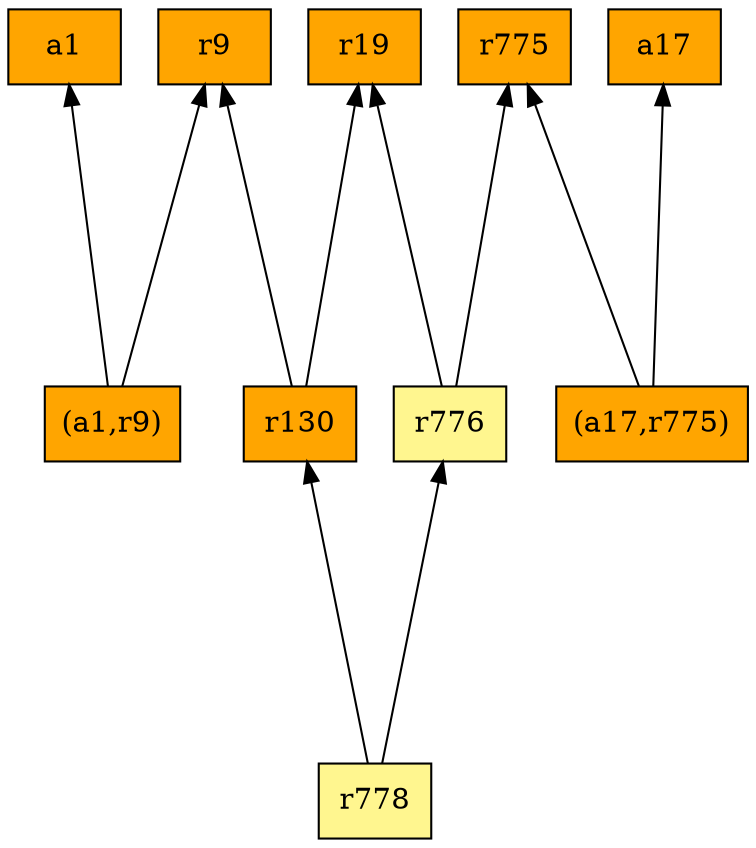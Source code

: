 digraph G {
rankdir=BT;ranksep="2.0";
"(a1,r9)" [shape=record,fillcolor=orange,style=filled,label="{(a1,r9)}"];
"a1" [shape=record,fillcolor=orange,style=filled,label="{a1}"];
"r130" [shape=record,fillcolor=orange,style=filled,label="{r130}"];
"r778" [shape=record,fillcolor=khaki1,style=filled,label="{r778}"];
"r775" [shape=record,fillcolor=orange,style=filled,label="{r775}"];
"r776" [shape=record,fillcolor=khaki1,style=filled,label="{r776}"];
"r19" [shape=record,fillcolor=orange,style=filled,label="{r19}"];
"a17" [shape=record,fillcolor=orange,style=filled,label="{a17}"];
"(a17,r775)" [shape=record,fillcolor=orange,style=filled,label="{(a17,r775)}"];
"r9" [shape=record,fillcolor=orange,style=filled,label="{r9}"];
"(a1,r9)" -> "r9"
"(a1,r9)" -> "a1"
"r130" -> "r9"
"r130" -> "r19"
"r778" -> "r130"
"r778" -> "r776"
"r776" -> "r775"
"r776" -> "r19"
"(a17,r775)" -> "r775"
"(a17,r775)" -> "a17"
}
